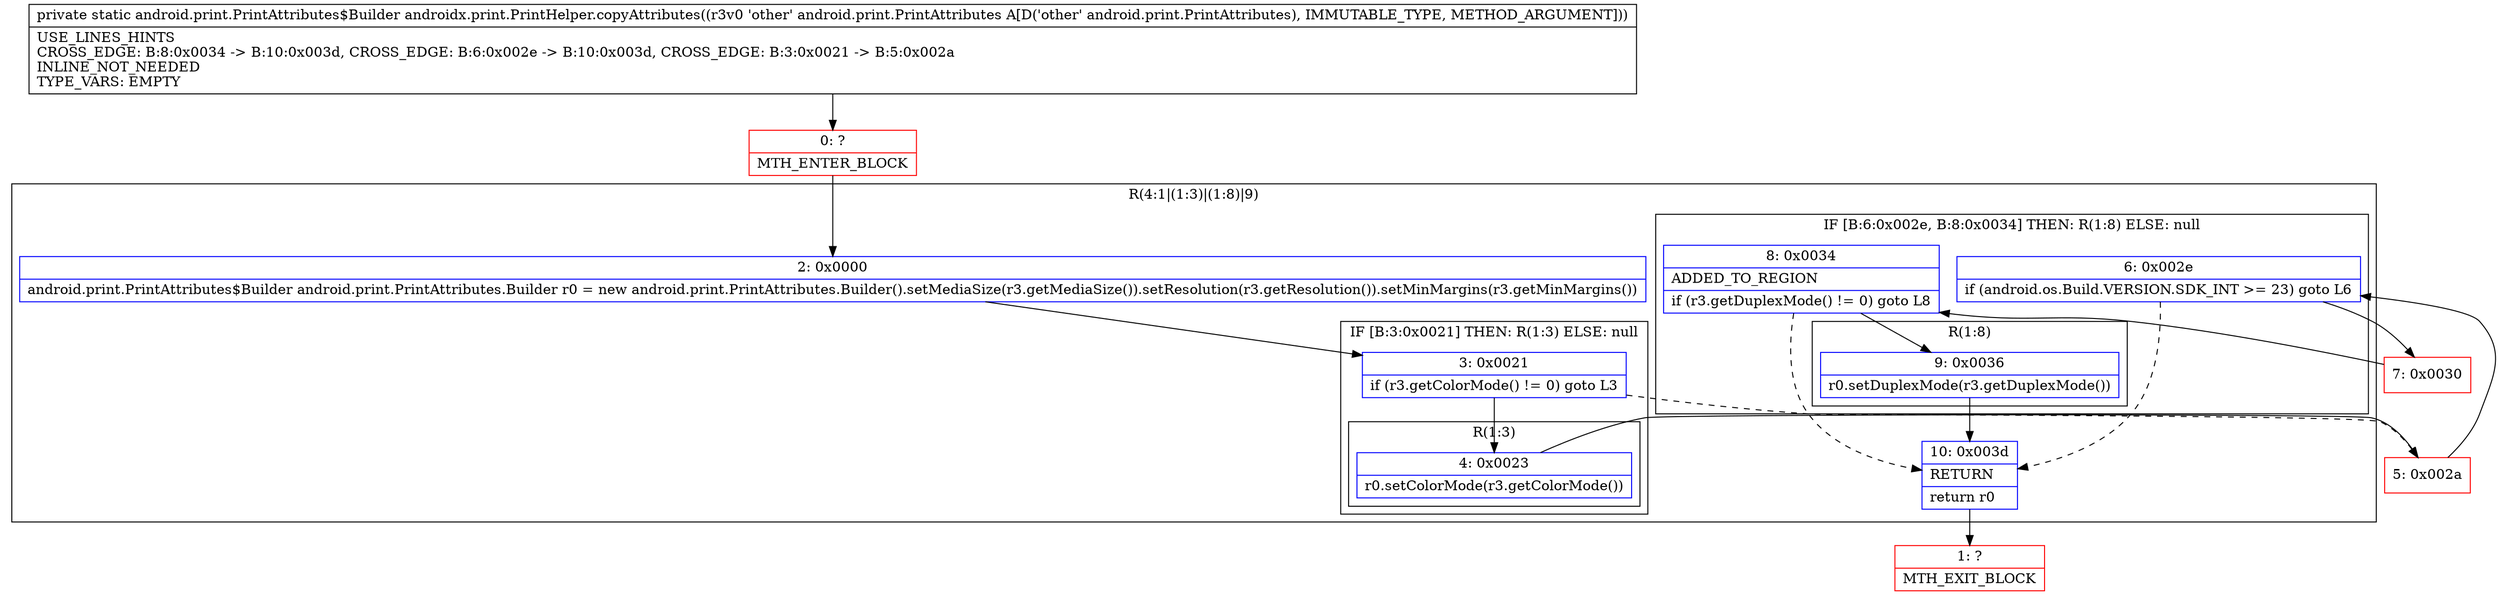 digraph "CFG forandroidx.print.PrintHelper.copyAttributes(Landroid\/print\/PrintAttributes;)Landroid\/print\/PrintAttributes$Builder;" {
subgraph cluster_Region_1445755346 {
label = "R(4:1|(1:3)|(1:8)|9)";
node [shape=record,color=blue];
Node_2 [shape=record,label="{2\:\ 0x0000|android.print.PrintAttributes$Builder android.print.PrintAttributes.Builder r0 = new android.print.PrintAttributes.Builder().setMediaSize(r3.getMediaSize()).setResolution(r3.getResolution()).setMinMargins(r3.getMinMargins())\l}"];
subgraph cluster_IfRegion_723955528 {
label = "IF [B:3:0x0021] THEN: R(1:3) ELSE: null";
node [shape=record,color=blue];
Node_3 [shape=record,label="{3\:\ 0x0021|if (r3.getColorMode() != 0) goto L3\l}"];
subgraph cluster_Region_1011803303 {
label = "R(1:3)";
node [shape=record,color=blue];
Node_4 [shape=record,label="{4\:\ 0x0023|r0.setColorMode(r3.getColorMode())\l}"];
}
}
subgraph cluster_IfRegion_1839347468 {
label = "IF [B:6:0x002e, B:8:0x0034] THEN: R(1:8) ELSE: null";
node [shape=record,color=blue];
Node_6 [shape=record,label="{6\:\ 0x002e|if (android.os.Build.VERSION.SDK_INT \>= 23) goto L6\l}"];
Node_8 [shape=record,label="{8\:\ 0x0034|ADDED_TO_REGION\l|if (r3.getDuplexMode() != 0) goto L8\l}"];
subgraph cluster_Region_953348136 {
label = "R(1:8)";
node [shape=record,color=blue];
Node_9 [shape=record,label="{9\:\ 0x0036|r0.setDuplexMode(r3.getDuplexMode())\l}"];
}
}
Node_10 [shape=record,label="{10\:\ 0x003d|RETURN\l|return r0\l}"];
}
Node_0 [shape=record,color=red,label="{0\:\ ?|MTH_ENTER_BLOCK\l}"];
Node_5 [shape=record,color=red,label="{5\:\ 0x002a}"];
Node_7 [shape=record,color=red,label="{7\:\ 0x0030}"];
Node_1 [shape=record,color=red,label="{1\:\ ?|MTH_EXIT_BLOCK\l}"];
MethodNode[shape=record,label="{private static android.print.PrintAttributes$Builder androidx.print.PrintHelper.copyAttributes((r3v0 'other' android.print.PrintAttributes A[D('other' android.print.PrintAttributes), IMMUTABLE_TYPE, METHOD_ARGUMENT]))  | USE_LINES_HINTS\lCROSS_EDGE: B:8:0x0034 \-\> B:10:0x003d, CROSS_EDGE: B:6:0x002e \-\> B:10:0x003d, CROSS_EDGE: B:3:0x0021 \-\> B:5:0x002a\lINLINE_NOT_NEEDED\lTYPE_VARS: EMPTY\l}"];
MethodNode -> Node_0;Node_2 -> Node_3;
Node_3 -> Node_4;
Node_3 -> Node_5[style=dashed];
Node_4 -> Node_5;
Node_6 -> Node_7;
Node_6 -> Node_10[style=dashed];
Node_8 -> Node_9;
Node_8 -> Node_10[style=dashed];
Node_9 -> Node_10;
Node_10 -> Node_1;
Node_0 -> Node_2;
Node_5 -> Node_6;
Node_7 -> Node_8;
}

